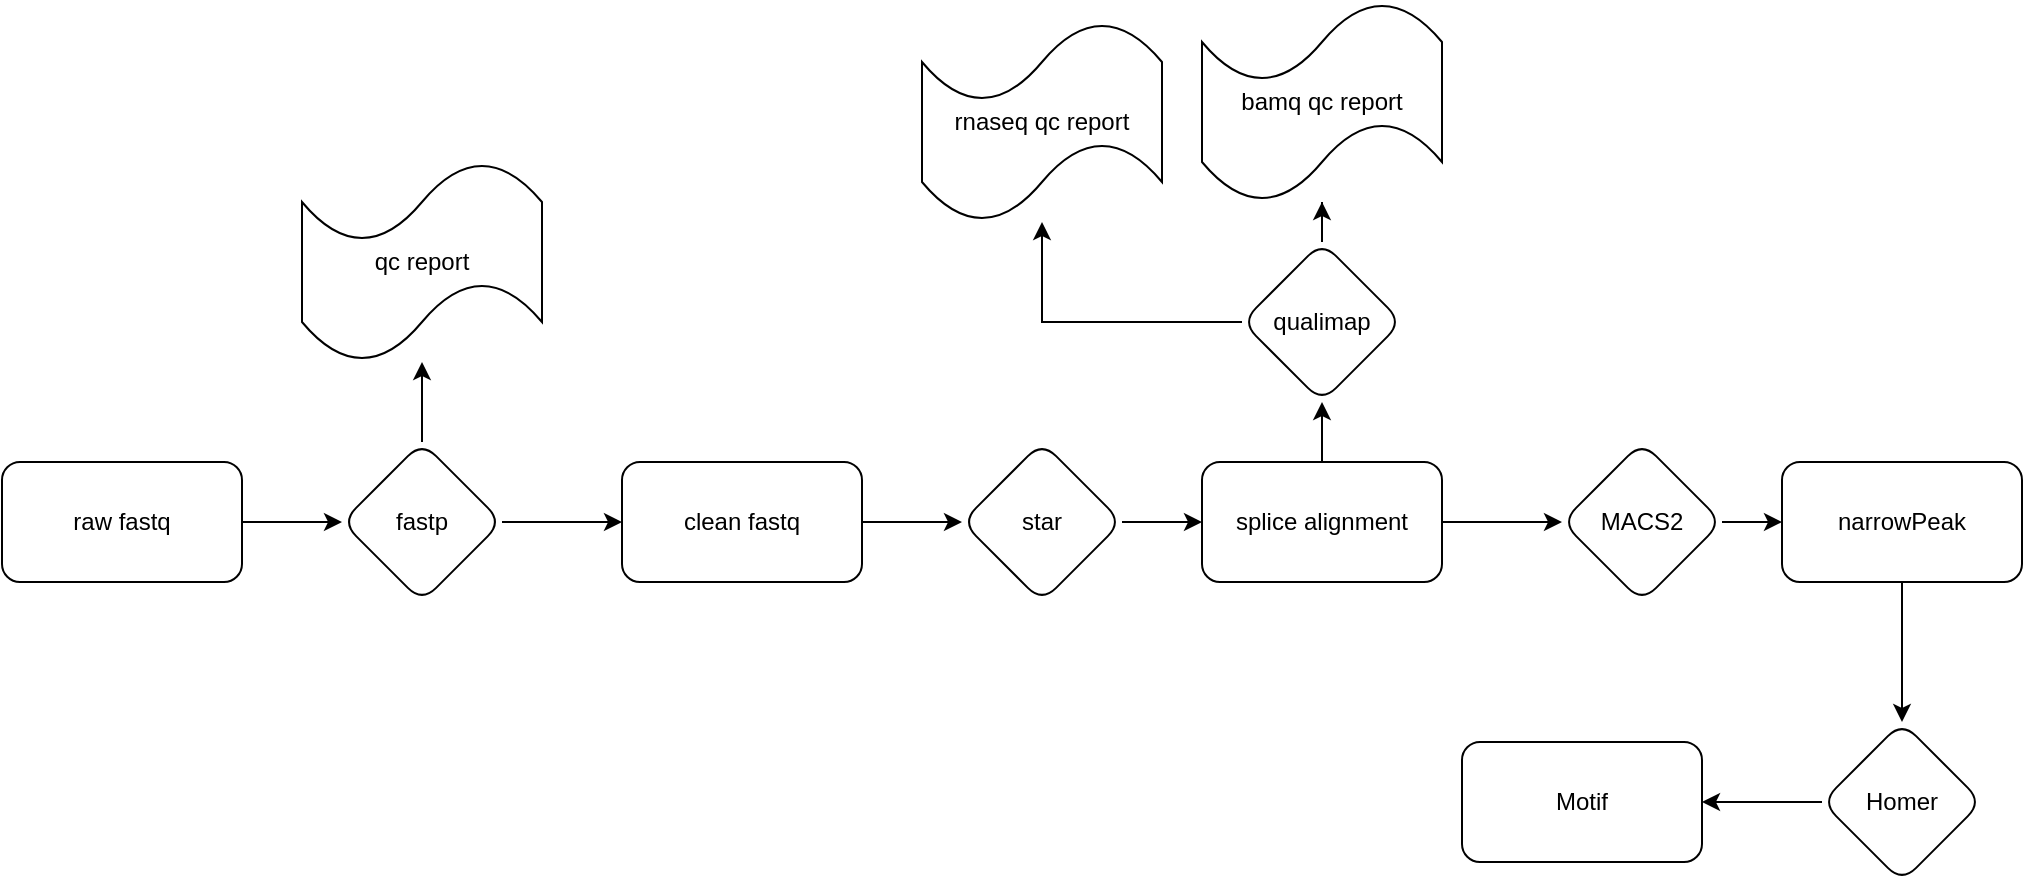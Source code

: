<mxfile version="22.1.3" type="github">
  <diagram name="第 1 页" id="BUD0k8V1i-5pISoqP9pE">
    <mxGraphModel dx="1351" dy="912" grid="1" gridSize="10" guides="1" tooltips="1" connect="1" arrows="1" fold="1" page="1" pageScale="1" pageWidth="1169" pageHeight="827" math="0" shadow="0">
      <root>
        <mxCell id="0" />
        <mxCell id="1" parent="0" />
        <mxCell id="GvreRxOi9sOXMzPK79Vy-3" value="" style="edgeStyle=orthogonalEdgeStyle;rounded=0;orthogonalLoop=1;jettySize=auto;html=1;" edge="1" parent="1" source="GvreRxOi9sOXMzPK79Vy-1" target="GvreRxOi9sOXMzPK79Vy-2">
          <mxGeometry relative="1" as="geometry" />
        </mxCell>
        <mxCell id="GvreRxOi9sOXMzPK79Vy-1" value="raw fastq" style="rounded=1;whiteSpace=wrap;html=1;" vertex="1" parent="1">
          <mxGeometry x="10" y="230" width="120" height="60" as="geometry" />
        </mxCell>
        <mxCell id="GvreRxOi9sOXMzPK79Vy-5" value="" style="edgeStyle=orthogonalEdgeStyle;rounded=0;orthogonalLoop=1;jettySize=auto;html=1;" edge="1" parent="1" source="GvreRxOi9sOXMzPK79Vy-2" target="GvreRxOi9sOXMzPK79Vy-4">
          <mxGeometry relative="1" as="geometry" />
        </mxCell>
        <mxCell id="GvreRxOi9sOXMzPK79Vy-7" value="" style="edgeStyle=orthogonalEdgeStyle;rounded=0;orthogonalLoop=1;jettySize=auto;html=1;" edge="1" parent="1" source="GvreRxOi9sOXMzPK79Vy-2" target="GvreRxOi9sOXMzPK79Vy-6">
          <mxGeometry relative="1" as="geometry" />
        </mxCell>
        <mxCell id="GvreRxOi9sOXMzPK79Vy-2" value="fastp" style="rhombus;whiteSpace=wrap;html=1;rounded=1;" vertex="1" parent="1">
          <mxGeometry x="180" y="220" width="80" height="80" as="geometry" />
        </mxCell>
        <mxCell id="GvreRxOi9sOXMzPK79Vy-9" value="" style="edgeStyle=orthogonalEdgeStyle;rounded=0;orthogonalLoop=1;jettySize=auto;html=1;" edge="1" parent="1" source="GvreRxOi9sOXMzPK79Vy-4" target="GvreRxOi9sOXMzPK79Vy-8">
          <mxGeometry relative="1" as="geometry" />
        </mxCell>
        <mxCell id="GvreRxOi9sOXMzPK79Vy-4" value="clean fastq" style="whiteSpace=wrap;html=1;rounded=1;" vertex="1" parent="1">
          <mxGeometry x="320" y="230" width="120" height="60" as="geometry" />
        </mxCell>
        <mxCell id="GvreRxOi9sOXMzPK79Vy-6" value="qc report" style="shape=tape;whiteSpace=wrap;html=1;rounded=1;" vertex="1" parent="1">
          <mxGeometry x="160" y="80" width="120" height="100" as="geometry" />
        </mxCell>
        <mxCell id="GvreRxOi9sOXMzPK79Vy-11" value="" style="edgeStyle=orthogonalEdgeStyle;rounded=0;orthogonalLoop=1;jettySize=auto;html=1;" edge="1" parent="1" source="GvreRxOi9sOXMzPK79Vy-8" target="GvreRxOi9sOXMzPK79Vy-10">
          <mxGeometry relative="1" as="geometry" />
        </mxCell>
        <mxCell id="GvreRxOi9sOXMzPK79Vy-8" value="star" style="rhombus;whiteSpace=wrap;html=1;rounded=1;" vertex="1" parent="1">
          <mxGeometry x="490" y="220" width="80" height="80" as="geometry" />
        </mxCell>
        <mxCell id="GvreRxOi9sOXMzPK79Vy-13" value="" style="edgeStyle=orthogonalEdgeStyle;rounded=0;orthogonalLoop=1;jettySize=auto;html=1;" edge="1" parent="1" source="GvreRxOi9sOXMzPK79Vy-10" target="GvreRxOi9sOXMzPK79Vy-12">
          <mxGeometry relative="1" as="geometry" />
        </mxCell>
        <mxCell id="GvreRxOi9sOXMzPK79Vy-19" value="" style="edgeStyle=orthogonalEdgeStyle;rounded=0;orthogonalLoop=1;jettySize=auto;html=1;" edge="1" parent="1" source="GvreRxOi9sOXMzPK79Vy-10" target="GvreRxOi9sOXMzPK79Vy-18">
          <mxGeometry relative="1" as="geometry" />
        </mxCell>
        <mxCell id="GvreRxOi9sOXMzPK79Vy-10" value="splice alignment" style="whiteSpace=wrap;html=1;rounded=1;" vertex="1" parent="1">
          <mxGeometry x="610" y="230" width="120" height="60" as="geometry" />
        </mxCell>
        <mxCell id="GvreRxOi9sOXMzPK79Vy-15" value="" style="edgeStyle=orthogonalEdgeStyle;rounded=0;orthogonalLoop=1;jettySize=auto;html=1;" edge="1" parent="1" source="GvreRxOi9sOXMzPK79Vy-12" target="GvreRxOi9sOXMzPK79Vy-14">
          <mxGeometry relative="1" as="geometry" />
        </mxCell>
        <mxCell id="GvreRxOi9sOXMzPK79Vy-17" value="" style="edgeStyle=orthogonalEdgeStyle;rounded=0;orthogonalLoop=1;jettySize=auto;html=1;" edge="1" parent="1" source="GvreRxOi9sOXMzPK79Vy-12" target="GvreRxOi9sOXMzPK79Vy-16">
          <mxGeometry relative="1" as="geometry" />
        </mxCell>
        <mxCell id="GvreRxOi9sOXMzPK79Vy-12" value="qualimap" style="rhombus;whiteSpace=wrap;html=1;rounded=1;" vertex="1" parent="1">
          <mxGeometry x="630" y="120" width="80" height="80" as="geometry" />
        </mxCell>
        <mxCell id="GvreRxOi9sOXMzPK79Vy-14" value="rnaseq qc report" style="shape=tape;whiteSpace=wrap;html=1;rounded=1;" vertex="1" parent="1">
          <mxGeometry x="470" y="10" width="120" height="100" as="geometry" />
        </mxCell>
        <mxCell id="GvreRxOi9sOXMzPK79Vy-16" value="bamq qc report" style="shape=tape;whiteSpace=wrap;html=1;rounded=1;" vertex="1" parent="1">
          <mxGeometry x="610" width="120" height="100" as="geometry" />
        </mxCell>
        <mxCell id="GvreRxOi9sOXMzPK79Vy-21" value="" style="edgeStyle=orthogonalEdgeStyle;rounded=0;orthogonalLoop=1;jettySize=auto;html=1;" edge="1" parent="1" source="GvreRxOi9sOXMzPK79Vy-18" target="GvreRxOi9sOXMzPK79Vy-20">
          <mxGeometry relative="1" as="geometry" />
        </mxCell>
        <mxCell id="GvreRxOi9sOXMzPK79Vy-18" value="MACS2" style="rhombus;whiteSpace=wrap;html=1;rounded=1;" vertex="1" parent="1">
          <mxGeometry x="790" y="220" width="80" height="80" as="geometry" />
        </mxCell>
        <mxCell id="GvreRxOi9sOXMzPK79Vy-23" value="" style="edgeStyle=orthogonalEdgeStyle;rounded=0;orthogonalLoop=1;jettySize=auto;html=1;" edge="1" parent="1" source="GvreRxOi9sOXMzPK79Vy-20" target="GvreRxOi9sOXMzPK79Vy-22">
          <mxGeometry relative="1" as="geometry" />
        </mxCell>
        <mxCell id="GvreRxOi9sOXMzPK79Vy-20" value="narrowPeak" style="whiteSpace=wrap;html=1;rounded=1;" vertex="1" parent="1">
          <mxGeometry x="900" y="230" width="120" height="60" as="geometry" />
        </mxCell>
        <mxCell id="GvreRxOi9sOXMzPK79Vy-25" value="" style="edgeStyle=orthogonalEdgeStyle;rounded=0;orthogonalLoop=1;jettySize=auto;html=1;" edge="1" parent="1" source="GvreRxOi9sOXMzPK79Vy-22" target="GvreRxOi9sOXMzPK79Vy-24">
          <mxGeometry relative="1" as="geometry" />
        </mxCell>
        <mxCell id="GvreRxOi9sOXMzPK79Vy-22" value="Homer" style="rhombus;whiteSpace=wrap;html=1;rounded=1;" vertex="1" parent="1">
          <mxGeometry x="920" y="360" width="80" height="80" as="geometry" />
        </mxCell>
        <mxCell id="GvreRxOi9sOXMzPK79Vy-24" value="Motif" style="whiteSpace=wrap;html=1;rounded=1;" vertex="1" parent="1">
          <mxGeometry x="740" y="370" width="120" height="60" as="geometry" />
        </mxCell>
      </root>
    </mxGraphModel>
  </diagram>
</mxfile>
